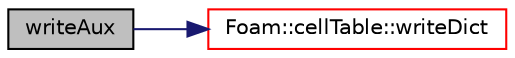 digraph "writeAux"
{
  bgcolor="transparent";
  edge [fontname="Helvetica",fontsize="10",labelfontname="Helvetica",labelfontsize="10"];
  node [fontname="Helvetica",fontsize="10",shape=record];
  rankdir="LR";
  Node1 [label="writeAux",height=0.2,width=0.4,color="black", fillcolor="grey75", style="filled", fontcolor="black"];
  Node1 -> Node2 [color="midnightblue",fontsize="10",style="solid",fontname="Helvetica"];
  Node2 [label="Foam::cellTable::writeDict",height=0.2,width=0.4,color="red",URL="$a00235.html#a7f45e4b7995dd70575d8f9453f0de76d",tooltip="Write constant/cellTable for later reuse. "];
}
